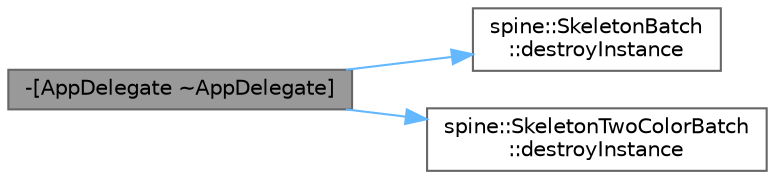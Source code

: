 digraph "-[AppDelegate ~AppDelegate]"
{
 // LATEX_PDF_SIZE
  bgcolor="transparent";
  edge [fontname=Helvetica,fontsize=10,labelfontname=Helvetica,labelfontsize=10];
  node [fontname=Helvetica,fontsize=10,shape=box,height=0.2,width=0.4];
  rankdir="LR";
  Node1 [id="Node000001",label="-[AppDelegate ~AppDelegate]",height=0.2,width=0.4,color="gray40", fillcolor="grey60", style="filled", fontcolor="black",tooltip=" "];
  Node1 -> Node2 [id="edge1_Node000001_Node000002",color="steelblue1",style="solid",tooltip=" "];
  Node2 [id="Node000002",label="spine::SkeletonBatch\l::destroyInstance",height=0.2,width=0.4,color="grey40", fillcolor="white", style="filled",URL="$classspine_1_1_skeleton_batch.html#a518b2e4188c0f7bea266f1f37c0cf965",tooltip=" "];
  Node1 -> Node3 [id="edge2_Node000001_Node000003",color="steelblue1",style="solid",tooltip=" "];
  Node3 [id="Node000003",label="spine::SkeletonTwoColorBatch\l::destroyInstance",height=0.2,width=0.4,color="grey40", fillcolor="white", style="filled",URL="$classspine_1_1_skeleton_two_color_batch.html#a8ecc4cf3b181cb2bac2ad025c2f1a115",tooltip=" "];
}
